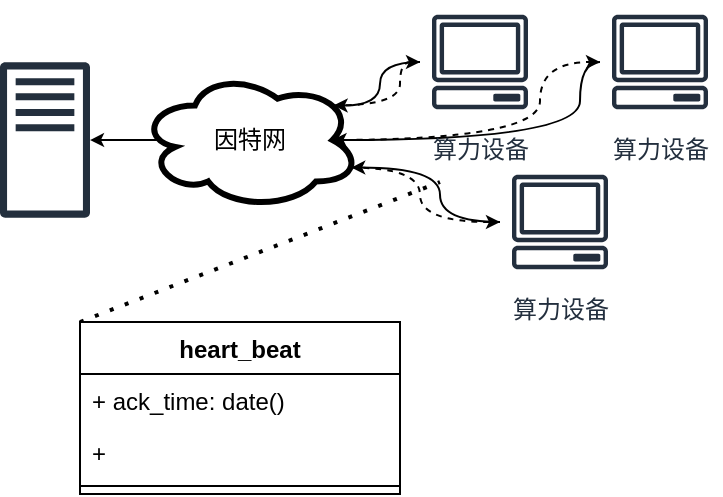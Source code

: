<mxfile version="21.0.2" type="github">
  <diagram id="T4UDnfhCMoo4zJimxHuG" name="第 1 页">
    <mxGraphModel dx="525" dy="275" grid="1" gridSize="10" guides="1" tooltips="1" connect="1" arrows="1" fold="1" page="1" pageScale="1" pageWidth="827" pageHeight="1169" math="0" shadow="0">
      <root>
        <mxCell id="0" />
        <mxCell id="1" parent="0" />
        <mxCell id="T2MhVrFw25erT-pWojM3-2" value="" style="sketch=0;outlineConnect=0;fontColor=#232F3E;gradientColor=none;fillColor=#232F3D;strokeColor=none;dashed=0;verticalLabelPosition=bottom;verticalAlign=top;align=center;html=1;fontSize=12;fontStyle=0;aspect=fixed;pointerEvents=1;shape=mxgraph.aws4.traditional_server;fontFamily=Times New Roman;" parent="1" vertex="1">
          <mxGeometry y="30" width="45" height="78" as="geometry" />
        </mxCell>
        <mxCell id="T2MhVrFw25erT-pWojM3-16" style="edgeStyle=orthogonalEdgeStyle;rounded=0;orthogonalLoop=1;jettySize=auto;html=1;entryX=0.875;entryY=0.5;entryDx=0;entryDy=0;entryPerimeter=0;fontFamily=Times New Roman;curved=1;endSize=4;startSize=4;" parent="1" source="T2MhVrFw25erT-pWojM3-4" target="T2MhVrFw25erT-pWojM3-8" edge="1">
          <mxGeometry relative="1" as="geometry">
            <Array as="points">
              <mxPoint x="290" y="30" />
              <mxPoint x="290" y="69" />
            </Array>
          </mxGeometry>
        </mxCell>
        <mxCell id="T2MhVrFw25erT-pWojM3-4" value="算力设备" style="sketch=0;outlineConnect=0;fontColor=#232F3E;gradientColor=none;strokeColor=#232F3E;fillColor=#ffffff;dashed=0;verticalLabelPosition=bottom;verticalAlign=top;align=center;html=1;fontSize=12;fontStyle=0;aspect=fixed;shape=mxgraph.aws4.resourceIcon;resIcon=mxgraph.aws4.client;fontFamily=Times New Roman;" parent="1" vertex="1">
          <mxGeometry x="300" width="60" height="60" as="geometry" />
        </mxCell>
        <mxCell id="T2MhVrFw25erT-pWojM3-17" style="edgeStyle=orthogonalEdgeStyle;rounded=0;orthogonalLoop=1;jettySize=auto;html=1;entryX=0.96;entryY=0.7;entryDx=0;entryDy=0;entryPerimeter=0;fontFamily=Times New Roman;curved=1;endSize=4;startSize=4;" parent="1" source="T2MhVrFw25erT-pWojM3-6" target="T2MhVrFw25erT-pWojM3-8" edge="1">
          <mxGeometry relative="1" as="geometry">
            <Array as="points">
              <mxPoint x="220" y="110" />
              <mxPoint x="220" y="83" />
            </Array>
          </mxGeometry>
        </mxCell>
        <mxCell id="T2MhVrFw25erT-pWojM3-6" value="算力设备" style="sketch=0;outlineConnect=0;fontColor=#232F3E;gradientColor=none;strokeColor=#232F3E;fillColor=#ffffff;dashed=0;verticalLabelPosition=bottom;verticalAlign=top;align=center;html=1;fontSize=12;fontStyle=0;aspect=fixed;shape=mxgraph.aws4.resourceIcon;resIcon=mxgraph.aws4.client;fontFamily=Times New Roman;" parent="1" vertex="1">
          <mxGeometry x="250" y="80" width="60" height="60" as="geometry" />
        </mxCell>
        <mxCell id="T2MhVrFw25erT-pWojM3-15" style="edgeStyle=orthogonalEdgeStyle;rounded=0;orthogonalLoop=1;jettySize=auto;html=1;entryX=0.88;entryY=0.25;entryDx=0;entryDy=0;entryPerimeter=0;fontFamily=Times New Roman;curved=1;endSize=4;startSize=4;" parent="1" source="T2MhVrFw25erT-pWojM3-7" target="T2MhVrFw25erT-pWojM3-8" edge="1">
          <mxGeometry relative="1" as="geometry" />
        </mxCell>
        <mxCell id="T2MhVrFw25erT-pWojM3-7" value="算力设备" style="sketch=0;outlineConnect=0;fontColor=#232F3E;gradientColor=none;strokeColor=#232F3E;fillColor=#ffffff;dashed=0;verticalLabelPosition=bottom;verticalAlign=top;align=center;html=1;fontSize=12;fontStyle=0;aspect=fixed;shape=mxgraph.aws4.resourceIcon;resIcon=mxgraph.aws4.client;fontFamily=Times New Roman;" parent="1" vertex="1">
          <mxGeometry x="210" width="60" height="60" as="geometry" />
        </mxCell>
        <mxCell id="T2MhVrFw25erT-pWojM3-13" style="edgeStyle=orthogonalEdgeStyle;rounded=0;orthogonalLoop=1;jettySize=auto;html=1;fontFamily=Times New Roman;curved=1;endSize=4;startSize=4;exitX=0.091;exitY=0.5;exitDx=0;exitDy=0;exitPerimeter=0;" parent="1" source="T2MhVrFw25erT-pWojM3-8" target="T2MhVrFw25erT-pWojM3-2" edge="1">
          <mxGeometry relative="1" as="geometry" />
        </mxCell>
        <mxCell id="R_9iPzAWVnAFyh6_PeVT-3" style="edgeStyle=orthogonalEdgeStyle;rounded=0;orthogonalLoop=1;jettySize=auto;html=1;exitX=0.875;exitY=0.5;exitDx=0;exitDy=0;exitPerimeter=0;curved=1;dashed=1;endSize=4;startSize=4;" edge="1" parent="1" source="T2MhVrFw25erT-pWojM3-8" target="T2MhVrFw25erT-pWojM3-4">
          <mxGeometry relative="1" as="geometry">
            <Array as="points">
              <mxPoint x="270" y="69" />
              <mxPoint x="270" y="30" />
            </Array>
          </mxGeometry>
        </mxCell>
        <mxCell id="R_9iPzAWVnAFyh6_PeVT-5" style="edgeStyle=orthogonalEdgeStyle;rounded=0;orthogonalLoop=1;jettySize=auto;html=1;exitX=0.96;exitY=0.7;exitDx=0;exitDy=0;exitPerimeter=0;curved=1;dashed=1;startSize=4;endSize=4;" edge="1" parent="1" source="T2MhVrFw25erT-pWojM3-8" target="T2MhVrFw25erT-pWojM3-6">
          <mxGeometry relative="1" as="geometry">
            <Array as="points">
              <mxPoint x="210" y="83" />
              <mxPoint x="210" y="110" />
            </Array>
          </mxGeometry>
        </mxCell>
        <mxCell id="R_9iPzAWVnAFyh6_PeVT-6" style="edgeStyle=orthogonalEdgeStyle;rounded=0;orthogonalLoop=1;jettySize=auto;html=1;exitX=0.88;exitY=0.25;exitDx=0;exitDy=0;exitPerimeter=0;curved=1;dashed=1;endSize=4;startSize=4;" edge="1" parent="1" source="T2MhVrFw25erT-pWojM3-8" target="T2MhVrFw25erT-pWojM3-7">
          <mxGeometry relative="1" as="geometry" />
        </mxCell>
        <mxCell id="T2MhVrFw25erT-pWojM3-8" value="因特网" style="ellipse;shape=cloud;whiteSpace=wrap;html=1;strokeWidth=3;fontFamily=Times New Roman;" parent="1" vertex="1">
          <mxGeometry x="70" y="34.5" width="110" height="69" as="geometry" />
        </mxCell>
        <mxCell id="R_9iPzAWVnAFyh6_PeVT-7" value="" style="endArrow=none;dashed=1;html=1;dashPattern=1 3;strokeWidth=2;rounded=0;" edge="1" parent="1">
          <mxGeometry width="50" height="50" relative="1" as="geometry">
            <mxPoint x="40" y="160" as="sourcePoint" />
            <mxPoint x="220" y="90" as="targetPoint" />
          </mxGeometry>
        </mxCell>
        <mxCell id="R_9iPzAWVnAFyh6_PeVT-12" value="heart_beat" style="swimlane;fontStyle=1;align=center;verticalAlign=top;childLayout=stackLayout;horizontal=1;startSize=26;horizontalStack=0;resizeParent=1;resizeParentMax=0;resizeLast=0;collapsible=1;marginBottom=0;whiteSpace=wrap;html=1;" vertex="1" parent="1">
          <mxGeometry x="40" y="160" width="160" height="86" as="geometry" />
        </mxCell>
        <mxCell id="R_9iPzAWVnAFyh6_PeVT-13" value="+ ack_time: date()" style="text;strokeColor=none;fillColor=none;align=left;verticalAlign=top;spacingLeft=4;spacingRight=4;overflow=hidden;rotatable=0;points=[[0,0.5],[1,0.5]];portConstraint=eastwest;whiteSpace=wrap;html=1;" vertex="1" parent="R_9iPzAWVnAFyh6_PeVT-12">
          <mxGeometry y="26" width="160" height="26" as="geometry" />
        </mxCell>
        <mxCell id="R_9iPzAWVnAFyh6_PeVT-16" value="+&amp;nbsp;" style="text;strokeColor=none;fillColor=none;align=left;verticalAlign=top;spacingLeft=4;spacingRight=4;overflow=hidden;rotatable=0;points=[[0,0.5],[1,0.5]];portConstraint=eastwest;whiteSpace=wrap;html=1;" vertex="1" parent="R_9iPzAWVnAFyh6_PeVT-12">
          <mxGeometry y="52" width="160" height="26" as="geometry" />
        </mxCell>
        <mxCell id="R_9iPzAWVnAFyh6_PeVT-14" value="" style="line;strokeWidth=1;fillColor=none;align=left;verticalAlign=middle;spacingTop=-1;spacingLeft=3;spacingRight=3;rotatable=0;labelPosition=right;points=[];portConstraint=eastwest;strokeColor=inherit;" vertex="1" parent="R_9iPzAWVnAFyh6_PeVT-12">
          <mxGeometry y="78" width="160" height="8" as="geometry" />
        </mxCell>
      </root>
    </mxGraphModel>
  </diagram>
</mxfile>
